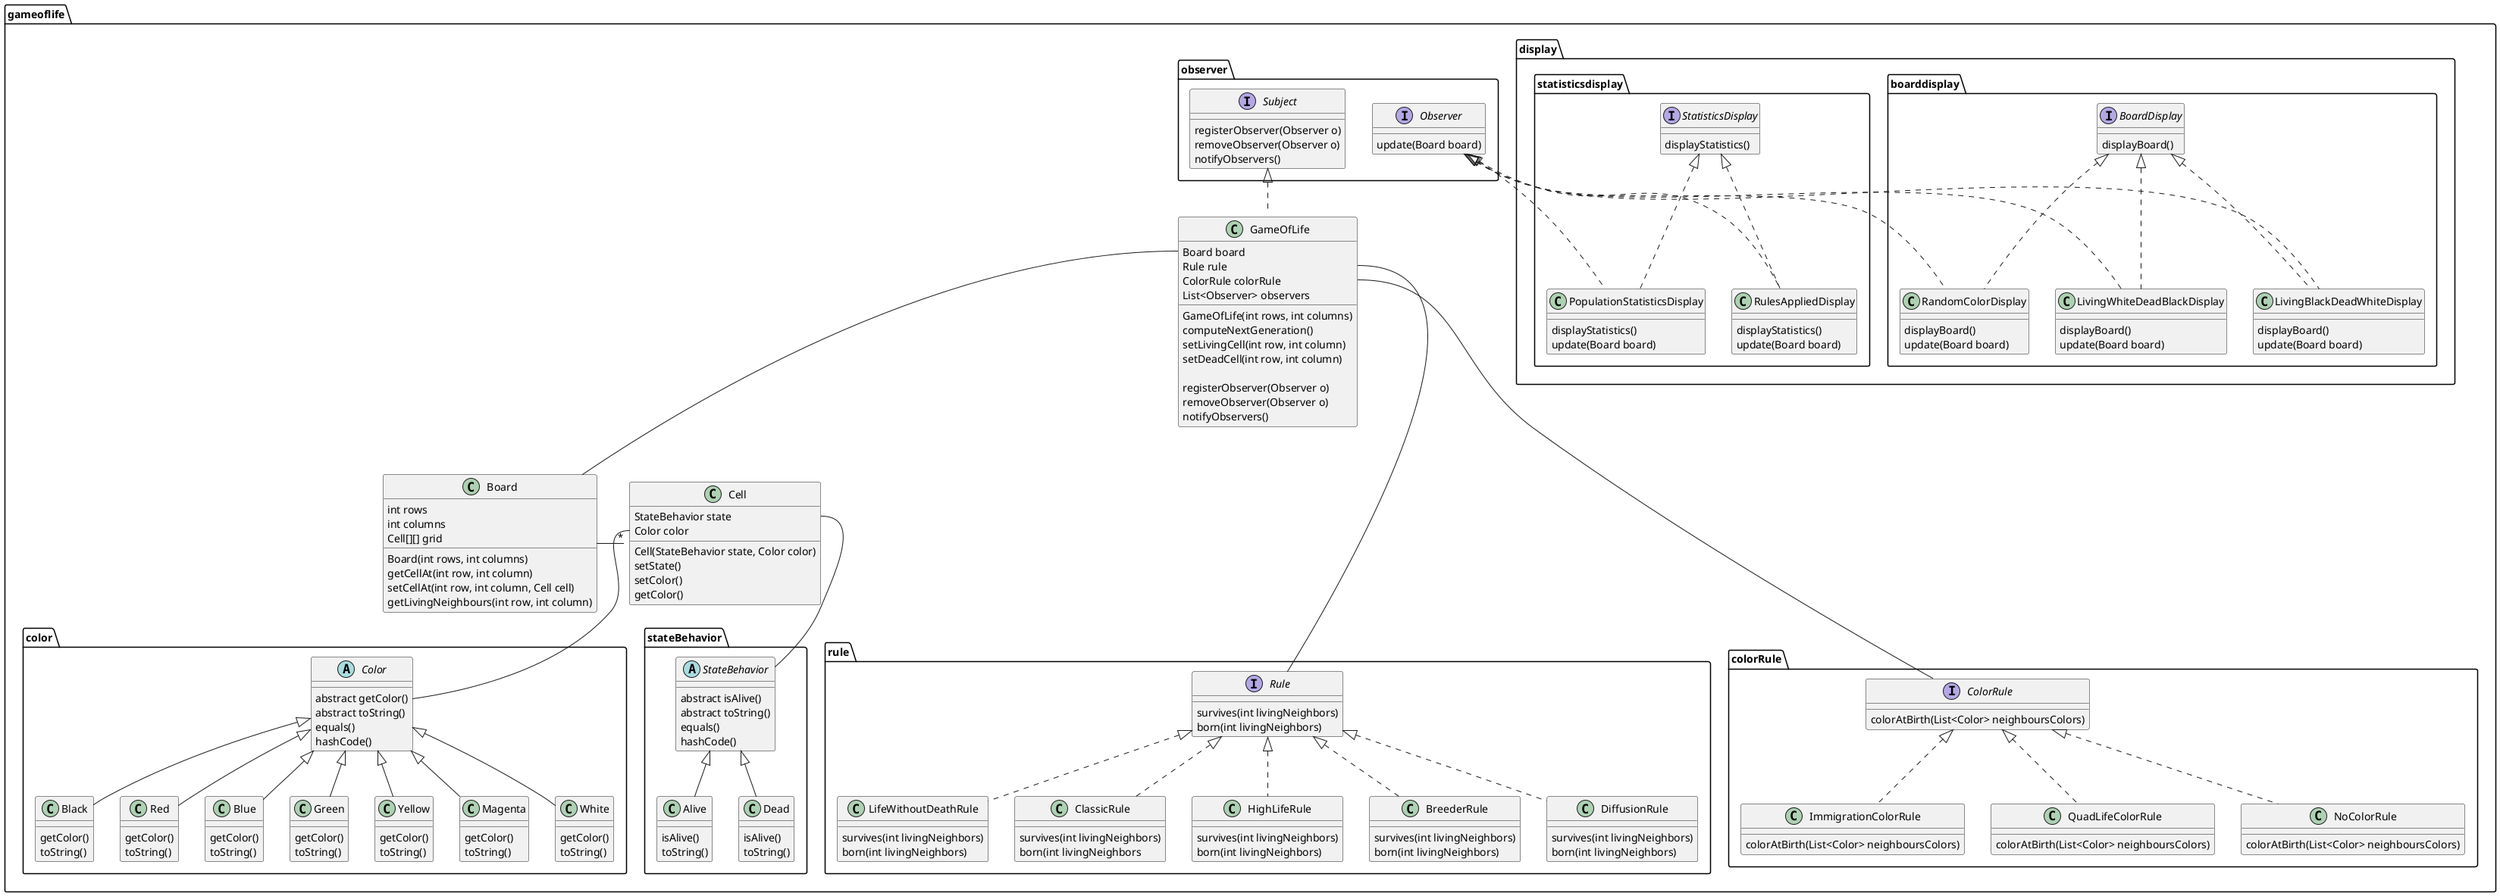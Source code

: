 @startuml
'https://plantuml.com/class-diagram

package gameoflife {

    package rule {
        interface Rule {
            survives(int livingNeighbors)
            born(int livingNeighbors)
        }

        class ClassicRule implements Rule {
            survives(int livingNeighbors)
            born(int livingNeighbors
        }

        class HighLifeRule implements Rule {
            survives(int livingNeighbors)
            born(int livingNeighbors)
        }

        class BreederRule implements Rule {
            survives(int livingNeighbors)
            born(int livingNeighbors)
        }

        class DiffusionRule implements Rule {
            survives(int livingNeighbors)
            born(int livingNeighbors)
        }

        class LifeWithoutDeathRule implements Rule {
            survives(int livingNeighbors)
            born(int livingNeighbors)
        }
    }

    package colorRule {
        interface ColorRule {
            colorAtBirth(List<Color> neighboursColors)
        }

        class NoColorRule implements ColorRule {
            colorAtBirth(List<Color> neighboursColors)
        }

        class ImmigrationColorRule implements ColorRule  {
            colorAtBirth(List<Color> neighboursColors)
        }

        class QuadLifeColorRule implements ColorRule  {
            colorAtBirth(List<Color> neighboursColors)
        }
    }

    package stateBehavior {
        abstract StateBehavior{
            abstract isAlive()
            abstract toString()
            equals()
            hashCode()
        }

        class Alive extends StateBehavior {
            isAlive()
            toString()
        }

        class Dead extends StateBehavior {
            isAlive()
            toString()
        }
    }

    package color {
        abstract Color {
            abstract getColor()
            abstract toString()
            equals()
            hashCode()
        }

        class Red extends Color {
            getColor()
            toString()
        }

        class Blue extends Color {
            getColor()
            toString()
        }

        class Green extends Color {
            getColor()
            toString()
        }

        class Yellow extends Color {
            getColor()
            toString()
        }

        class Magenta extends Color {
            getColor()
            toString()
        }

        class White extends Color {
            getColor()
            toString()
        }

        class Black extends Color {
            getColor()
            toString()
        }
    }

    package display {

        package boarddisplay {
            interface BoardDisplay {
                displayBoard()
            }

            class LivingWhiteDeadBlackDisplay implements BoardDisplay, gameoflife.observer.Observer {
                displayBoard()
                update(Board board)
            }

            class LivingBlackDeadWhiteDisplay implements BoardDisplay, gameoflife.observer.Observer{
                displayBoard()
                update(Board board)
            }

            class RandomColorDisplay implements BoardDisplay, gameoflife.observer.Observer {
                displayBoard()
                update(Board board)
            }
        }

        package statisticsdisplay {
            interface StatisticsDisplay {
                displayStatistics()
            }

            class PopulationStatisticsDisplay implements StatisticsDisplay, gameoflife.observer.Observer {
                displayStatistics()
                update(Board board)
            }

            class RulesAppliedDisplay implements StatisticsDisplay, gameoflife.observer.Observer {
                displayStatistics()
                update(Board board)
            }
        }
    }

    package observer {
        interface Observer {
            update(Board board)
        }

        interface Subject {
            registerObserver(Observer o)
            removeObserver(Observer o)
            notifyObservers()
        }
    }

    class Cell {
        StateBehavior state
        Color color

        Cell(StateBehavior state, Color color)
        setState()
        setColor()
        getColor()
    }
    Cell::state -- StateBehavior
    Cell::color -- Color

    class Board {
        int rows
        int columns
        Cell[][] grid

        Board(int rows, int columns)
        getCellAt(int row, int column)
        setCellAt(int row, int column, Cell cell)
        getLivingNeighbours(int row, int column)
    }
    Board - "*" Cell

    class GameOfLife implements observer.Subject {
        Board board
        Rule rule
        ColorRule colorRule
        List<Observer> observers

        GameOfLife(int rows, int columns)
        computeNextGeneration()
        setLivingCell(int row, int column)
        setDeadCell(int row, int column)

        registerObserver(Observer o)
        removeObserver(Observer o)
        notifyObservers()
    }
    GameOfLife::board -- Board
    GameOfLife::rule --- Rule
    GameOfLife::colorRule --- ColorRule
}

@enduml

